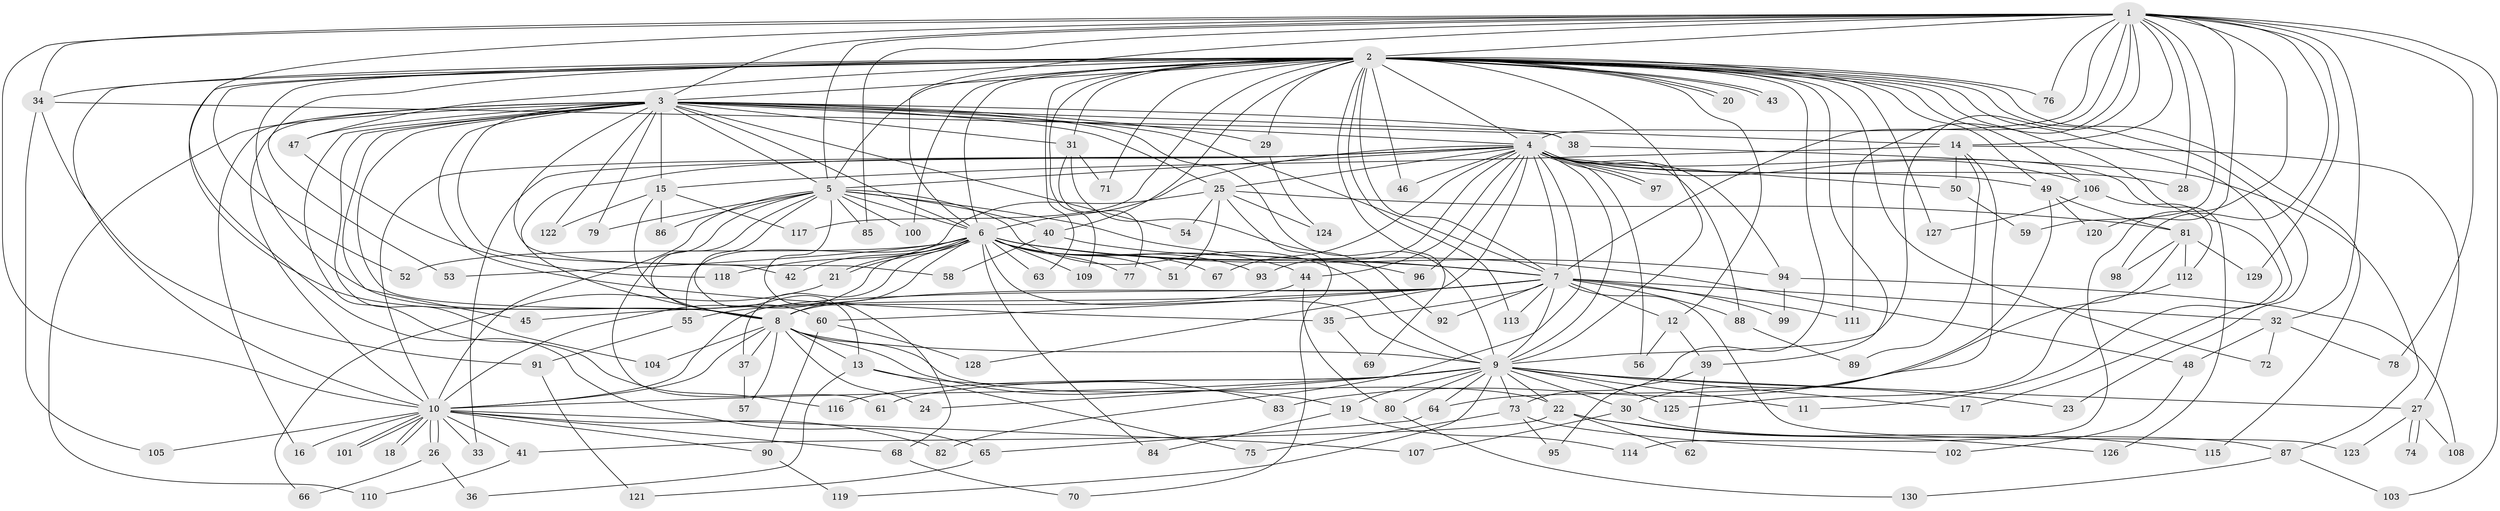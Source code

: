 // Generated by graph-tools (version 1.1) at 2025/49/03/09/25 03:49:44]
// undirected, 130 vertices, 285 edges
graph export_dot {
graph [start="1"]
  node [color=gray90,style=filled];
  1;
  2;
  3;
  4;
  5;
  6;
  7;
  8;
  9;
  10;
  11;
  12;
  13;
  14;
  15;
  16;
  17;
  18;
  19;
  20;
  21;
  22;
  23;
  24;
  25;
  26;
  27;
  28;
  29;
  30;
  31;
  32;
  33;
  34;
  35;
  36;
  37;
  38;
  39;
  40;
  41;
  42;
  43;
  44;
  45;
  46;
  47;
  48;
  49;
  50;
  51;
  52;
  53;
  54;
  55;
  56;
  57;
  58;
  59;
  60;
  61;
  62;
  63;
  64;
  65;
  66;
  67;
  68;
  69;
  70;
  71;
  72;
  73;
  74;
  75;
  76;
  77;
  78;
  79;
  80;
  81;
  82;
  83;
  84;
  85;
  86;
  87;
  88;
  89;
  90;
  91;
  92;
  93;
  94;
  95;
  96;
  97;
  98;
  99;
  100;
  101;
  102;
  103;
  104;
  105;
  106;
  107;
  108;
  109;
  110;
  111;
  112;
  113;
  114;
  115;
  116;
  117;
  118;
  119;
  120;
  121;
  122;
  123;
  124;
  125;
  126;
  127;
  128;
  129;
  130;
  1 -- 2;
  1 -- 3;
  1 -- 4;
  1 -- 5;
  1 -- 6;
  1 -- 7;
  1 -- 8;
  1 -- 9;
  1 -- 10;
  1 -- 14;
  1 -- 28;
  1 -- 32;
  1 -- 34;
  1 -- 59;
  1 -- 76;
  1 -- 78;
  1 -- 85;
  1 -- 98;
  1 -- 103;
  1 -- 111;
  1 -- 114;
  1 -- 120;
  1 -- 129;
  2 -- 3;
  2 -- 4;
  2 -- 5;
  2 -- 6;
  2 -- 7;
  2 -- 8;
  2 -- 9;
  2 -- 10;
  2 -- 11;
  2 -- 12;
  2 -- 17;
  2 -- 20;
  2 -- 20;
  2 -- 23;
  2 -- 29;
  2 -- 31;
  2 -- 34;
  2 -- 39;
  2 -- 40;
  2 -- 43;
  2 -- 43;
  2 -- 46;
  2 -- 47;
  2 -- 49;
  2 -- 52;
  2 -- 53;
  2 -- 63;
  2 -- 65;
  2 -- 69;
  2 -- 71;
  2 -- 72;
  2 -- 73;
  2 -- 76;
  2 -- 100;
  2 -- 106;
  2 -- 109;
  2 -- 113;
  2 -- 115;
  2 -- 117;
  2 -- 127;
  3 -- 4;
  3 -- 5;
  3 -- 6;
  3 -- 7;
  3 -- 8;
  3 -- 9;
  3 -- 10;
  3 -- 14;
  3 -- 15;
  3 -- 16;
  3 -- 25;
  3 -- 29;
  3 -- 31;
  3 -- 35;
  3 -- 38;
  3 -- 42;
  3 -- 45;
  3 -- 47;
  3 -- 54;
  3 -- 58;
  3 -- 79;
  3 -- 104;
  3 -- 110;
  3 -- 116;
  3 -- 122;
  4 -- 5;
  4 -- 6;
  4 -- 7;
  4 -- 8;
  4 -- 9;
  4 -- 10;
  4 -- 25;
  4 -- 28;
  4 -- 33;
  4 -- 44;
  4 -- 46;
  4 -- 49;
  4 -- 50;
  4 -- 56;
  4 -- 67;
  4 -- 82;
  4 -- 88;
  4 -- 93;
  4 -- 94;
  4 -- 96;
  4 -- 97;
  4 -- 97;
  4 -- 106;
  4 -- 126;
  4 -- 128;
  5 -- 6;
  5 -- 7;
  5 -- 8;
  5 -- 9;
  5 -- 10;
  5 -- 13;
  5 -- 40;
  5 -- 61;
  5 -- 68;
  5 -- 79;
  5 -- 85;
  5 -- 86;
  5 -- 100;
  6 -- 7;
  6 -- 8;
  6 -- 9;
  6 -- 10;
  6 -- 21;
  6 -- 21;
  6 -- 37;
  6 -- 42;
  6 -- 44;
  6 -- 48;
  6 -- 51;
  6 -- 52;
  6 -- 53;
  6 -- 63;
  6 -- 67;
  6 -- 77;
  6 -- 84;
  6 -- 93;
  6 -- 94;
  6 -- 109;
  6 -- 118;
  7 -- 8;
  7 -- 9;
  7 -- 10;
  7 -- 12;
  7 -- 32;
  7 -- 35;
  7 -- 45;
  7 -- 60;
  7 -- 88;
  7 -- 92;
  7 -- 99;
  7 -- 111;
  7 -- 113;
  7 -- 123;
  8 -- 9;
  8 -- 10;
  8 -- 13;
  8 -- 19;
  8 -- 22;
  8 -- 24;
  8 -- 37;
  8 -- 57;
  8 -- 104;
  9 -- 10;
  9 -- 11;
  9 -- 17;
  9 -- 19;
  9 -- 22;
  9 -- 23;
  9 -- 24;
  9 -- 27;
  9 -- 30;
  9 -- 61;
  9 -- 64;
  9 -- 73;
  9 -- 80;
  9 -- 116;
  9 -- 119;
  9 -- 125;
  10 -- 16;
  10 -- 18;
  10 -- 18;
  10 -- 26;
  10 -- 26;
  10 -- 33;
  10 -- 41;
  10 -- 68;
  10 -- 82;
  10 -- 90;
  10 -- 101;
  10 -- 101;
  10 -- 105;
  10 -- 107;
  12 -- 39;
  12 -- 56;
  13 -- 36;
  13 -- 75;
  13 -- 83;
  14 -- 15;
  14 -- 27;
  14 -- 30;
  14 -- 50;
  14 -- 89;
  15 -- 60;
  15 -- 86;
  15 -- 117;
  15 -- 122;
  19 -- 84;
  19 -- 114;
  21 -- 66;
  22 -- 41;
  22 -- 62;
  22 -- 115;
  22 -- 126;
  25 -- 51;
  25 -- 54;
  25 -- 55;
  25 -- 70;
  25 -- 81;
  25 -- 124;
  26 -- 36;
  26 -- 66;
  27 -- 74;
  27 -- 74;
  27 -- 108;
  27 -- 123;
  29 -- 124;
  30 -- 87;
  30 -- 107;
  31 -- 71;
  31 -- 77;
  31 -- 92;
  32 -- 48;
  32 -- 72;
  32 -- 78;
  34 -- 38;
  34 -- 91;
  34 -- 105;
  35 -- 69;
  37 -- 57;
  38 -- 87;
  39 -- 62;
  39 -- 95;
  40 -- 58;
  40 -- 96;
  41 -- 110;
  44 -- 55;
  44 -- 80;
  47 -- 118;
  48 -- 102;
  49 -- 64;
  49 -- 81;
  49 -- 120;
  50 -- 59;
  55 -- 91;
  60 -- 90;
  60 -- 128;
  64 -- 65;
  65 -- 121;
  68 -- 70;
  73 -- 75;
  73 -- 95;
  73 -- 102;
  80 -- 130;
  81 -- 83;
  81 -- 98;
  81 -- 112;
  81 -- 129;
  87 -- 103;
  87 -- 130;
  88 -- 89;
  90 -- 119;
  91 -- 121;
  94 -- 99;
  94 -- 108;
  106 -- 112;
  106 -- 127;
  112 -- 125;
}
